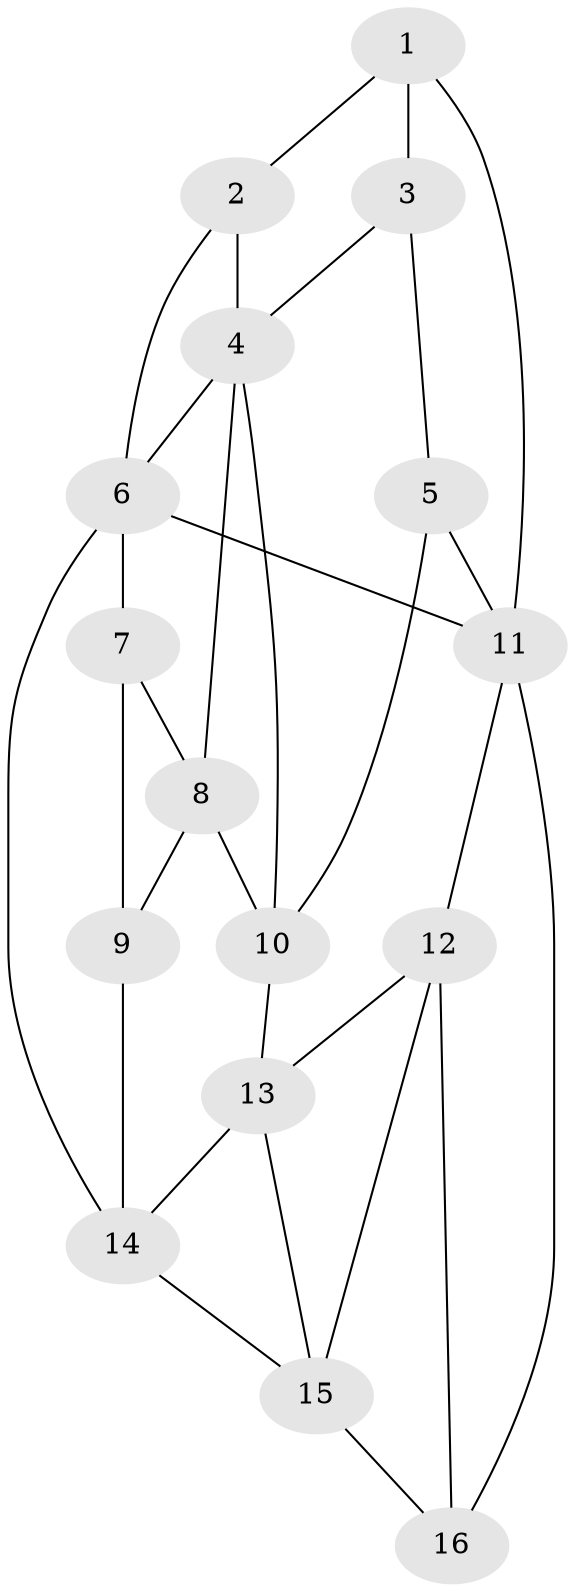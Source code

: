 // original degree distribution, {3: 0.038461538461538464, 6: 0.2692307692307692, 5: 0.38461538461538464, 4: 0.3076923076923077}
// Generated by graph-tools (version 1.1) at 2025/38/03/04/25 23:38:21]
// undirected, 16 vertices, 30 edges
graph export_dot {
  node [color=gray90,style=filled];
  1;
  2;
  3;
  4;
  5;
  6;
  7;
  8;
  9;
  10;
  11;
  12;
  13;
  14;
  15;
  16;
  1 -- 2 [weight=1.0];
  1 -- 3 [weight=2.0];
  1 -- 11 [weight=1.0];
  2 -- 4 [weight=1.0];
  2 -- 6 [weight=1.0];
  3 -- 4 [weight=1.0];
  3 -- 5 [weight=1.0];
  4 -- 6 [weight=2.0];
  4 -- 8 [weight=1.0];
  4 -- 10 [weight=1.0];
  5 -- 10 [weight=1.0];
  5 -- 11 [weight=1.0];
  6 -- 7 [weight=1.0];
  6 -- 11 [weight=2.0];
  6 -- 14 [weight=2.0];
  7 -- 8 [weight=2.0];
  7 -- 9 [weight=2.0];
  8 -- 9 [weight=1.0];
  8 -- 10 [weight=2.0];
  9 -- 14 [weight=2.0];
  10 -- 13 [weight=1.0];
  11 -- 12 [weight=1.0];
  11 -- 16 [weight=1.0];
  12 -- 13 [weight=1.0];
  12 -- 15 [weight=1.0];
  12 -- 16 [weight=2.0];
  13 -- 14 [weight=1.0];
  13 -- 15 [weight=1.0];
  14 -- 15 [weight=1.0];
  15 -- 16 [weight=1.0];
}

